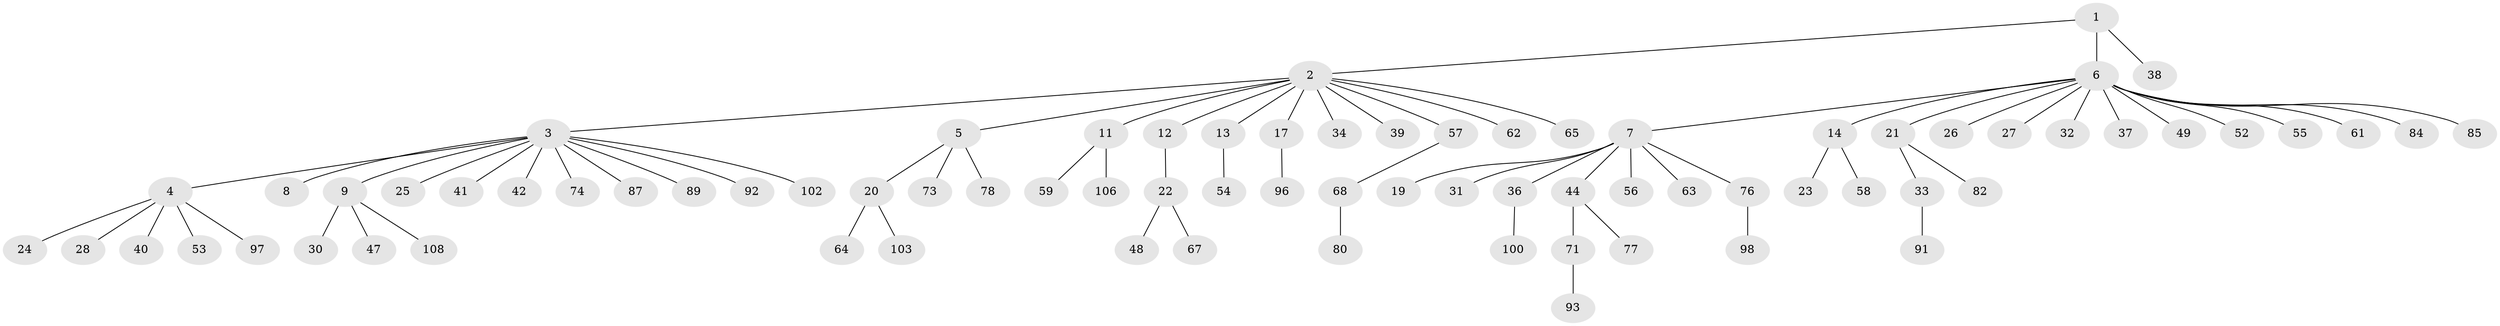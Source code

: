// original degree distribution, {4: 0.037037037037037035, 13: 0.009259259259259259, 12: 0.009259259259259259, 7: 0.018518518518518517, 16: 0.009259259259259259, 1: 0.6388888888888888, 5: 0.009259259259259259, 3: 0.12037037037037036, 2: 0.14814814814814814}
// Generated by graph-tools (version 1.1) at 2025/41/03/06/25 10:41:47]
// undirected, 78 vertices, 77 edges
graph export_dot {
graph [start="1"]
  node [color=gray90,style=filled];
  1 [super="+83"];
  2 [super="+72"];
  3 [super="+16"];
  4 [super="+101"];
  5 [super="+18"];
  6 [super="+60"];
  7 [super="+10"];
  8;
  9 [super="+15"];
  11;
  12;
  13 [super="+45"];
  14 [super="+79"];
  17 [super="+99"];
  19;
  20 [super="+29"];
  21;
  22 [super="+35"];
  23 [super="+104"];
  24;
  25;
  26;
  27;
  28 [super="+46"];
  30 [super="+50"];
  31;
  32;
  33 [super="+95"];
  34;
  36 [super="+66"];
  37 [super="+70"];
  38 [super="+43"];
  39;
  40;
  41;
  42 [super="+105"];
  44 [super="+51"];
  47;
  48;
  49;
  52;
  53;
  54;
  55;
  56 [super="+86"];
  57 [super="+69"];
  58;
  59;
  61;
  62;
  63;
  64;
  65 [super="+90"];
  67;
  68 [super="+75"];
  71 [super="+81"];
  73;
  74;
  76 [super="+88"];
  77;
  78;
  80;
  82;
  84;
  85;
  87 [super="+94"];
  89 [super="+107"];
  91;
  92;
  93;
  96;
  97;
  98;
  100;
  102;
  103;
  106;
  108;
  1 -- 2;
  1 -- 6 [weight=2];
  1 -- 38;
  2 -- 3;
  2 -- 5;
  2 -- 11;
  2 -- 12;
  2 -- 13;
  2 -- 17;
  2 -- 34;
  2 -- 39;
  2 -- 57;
  2 -- 62;
  2 -- 65;
  3 -- 4;
  3 -- 8;
  3 -- 9;
  3 -- 25;
  3 -- 41;
  3 -- 42;
  3 -- 74;
  3 -- 87;
  3 -- 89;
  3 -- 92;
  3 -- 102;
  4 -- 24;
  4 -- 28;
  4 -- 40;
  4 -- 53;
  4 -- 97;
  5 -- 20;
  5 -- 78;
  5 -- 73;
  6 -- 7;
  6 -- 14;
  6 -- 21;
  6 -- 26;
  6 -- 27;
  6 -- 32;
  6 -- 37;
  6 -- 49;
  6 -- 52;
  6 -- 55;
  6 -- 61;
  6 -- 84;
  6 -- 85;
  7 -- 31;
  7 -- 36;
  7 -- 44;
  7 -- 56;
  7 -- 63;
  7 -- 19;
  7 -- 76;
  9 -- 30;
  9 -- 47;
  9 -- 108;
  11 -- 59;
  11 -- 106;
  12 -- 22;
  13 -- 54;
  14 -- 23;
  14 -- 58;
  17 -- 96;
  20 -- 64;
  20 -- 103;
  21 -- 33;
  21 -- 82;
  22 -- 48;
  22 -- 67;
  33 -- 91;
  36 -- 100;
  44 -- 77;
  44 -- 71;
  57 -- 68;
  68 -- 80;
  71 -- 93;
  76 -- 98;
}
